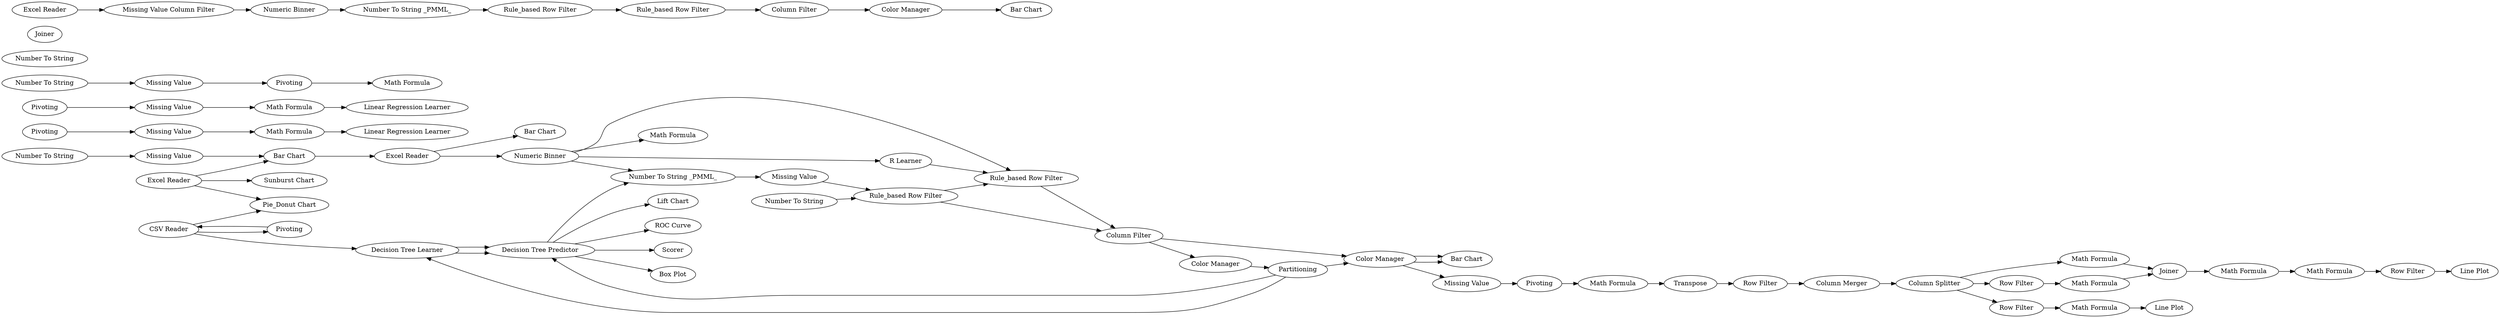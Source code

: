 digraph {
	3 [label="Decision Tree Learner"]
	4 [label="Decision Tree Predictor"]
	2 [label=Partitioning]
	3 [label="Decision Tree Learner"]
	4 [label="Decision Tree Predictor"]
	6 [label="Missing Value"]
	7 [label="Math Formula"]
	8 [label=Pivoting]
	9 [label="Linear Regression Learner"]
	10 [label="Math Formula"]
	11 [label=Pivoting]
	12 [label="Linear Regression Learner"]
	13 [label="Missing Value"]
	14 [label=Pivoting]
	15 [label="Math Formula"]
	18 [label="Bar Chart"]
	19 [label=Pivoting]
	21 [label="Math Formula"]
	22 [label="Number To String"]
	23 [label="Bar Chart"]
	24 [label="Missing Value"]
	25 [label="Missing Value"]
	26 [label="Number To String"]
	27 [label=Pivoting]
	28 [label="Math Formula"]
	30 [label="Number To String"]
	31 [label="Number To String"]
	32 [label="Color Manager"]
	33 [label="Lift Chart"]
	34 [label="ROC Curve"]
	35 [label=Scorer]
	36 [label="Rule_based Row Filter"]
	37 [label="Column Filter"]
	38 [label="Lift Chart _local_"]
	39 [label="Box Plot"]
	40 [label="PNN Learner _DDA_"]
	41 [label="PNN Predictor"]
	42 [label="R Learner"]
	43 [label="Column Resorter"]
	44 [label="R Predictor"]
	45 [label=Joiner]
	15 [label="CSV Reader"]
	16 [label="Excel Reader"]
	18 [label="Pie_Donut Chart"]
	19 [label="Bar Chart"]
	20 [label="Sunburst Chart"]
	21 [label="Excel Reader"]
	36 [label="Rule_based Row Filter"]
	37 [label="Column Filter"]
	38 [label="Number To String _PMML_"]
	40 [label="Color Manager"]
	41 [label="Bar Chart"]
	43 [label="Numeric Binner"]
	44 [label="Rule_based Row Filter"]
	48 [label="Math Formula"]
	50 [label="Numeric Binner"]
	51 [label="Column Filter"]
	52 [label="Number To String _PMML_"]
	53 [label="Rule_based Row Filter"]
	54 [label="Color Manager"]
	55 [label="Rule_based Row Filter"]
	56 [label="Excel Reader"]
	57 [label="Bar Chart"]
	58 [label="Missing Value Column Filter"]
	60 [label=Pivoting]
	61 [label="Missing Value"]
	62 [label="Missing Value"]
	63 [label="Math Formula"]
	64 [label=Transpose]
	67 [label="Row Filter"]
	68 [label="Math Formula"]
	69 [label="Column Merger"]
	70 [label="Column Splitter"]
	71 [label="Row Filter"]
	75 [label="Math Formula"]
	76 [label="Math Formula"]
	77 [label=Joiner]
	81 [label="Math Formula"]
	82 [label="Row Filter"]
	83 [label="Line Plot"]
	86 [label="Line Plot"]
	87 [label="Row Filter"]
	88 [label="Math Formula"]
	2 -> 3
	2 -> 4
	2 -> 40
	3 -> 4
	4 -> 38
	4 -> 39
	4 -> 33
	4 -> 34
	4 -> 35
	6 -> 7
	7 -> 9
	8 -> 6
	10 -> 12
	11 -> 13
	13 -> 10
	14 -> 15
	15 -> 18
	19 -> 21
	21 -> 23
	22 -> 24
	24 -> 19
	25 -> 27
	26 -> 25
	27 -> 28
	31 -> 36
	32 -> 2
	36 -> 37
	37 -> 32
	40 -> 41
	42 -> 44
	43 -> 42
	43 -> 44
	3 -> 4
	15 -> 14
	15 -> 3
	16 -> 18
	16 -> 19
	16 -> 20
	21 -> 43
	36 -> 44
	37 -> 40
	38 -> 61
	40 -> 41
	40 -> 62
	43 -> 38
	43 -> 48
	44 -> 37
	50 -> 52
	51 -> 54
	52 -> 53
	53 -> 55
	54 -> 57
	55 -> 51
	56 -> 58
	58 -> 50
	60 -> 63
	61 -> 36
	62 -> 60
	63 -> 64
	64 -> 67
	67 -> 69
	68 -> 81
	69 -> 70
	70 -> 71
	70 -> 76
	70 -> 87
	71 -> 75
	75 -> 77
	76 -> 77
	77 -> 68
	81 -> 82
	82 -> 83
	87 -> 88
	88 -> 86
	rankdir=LR
}
